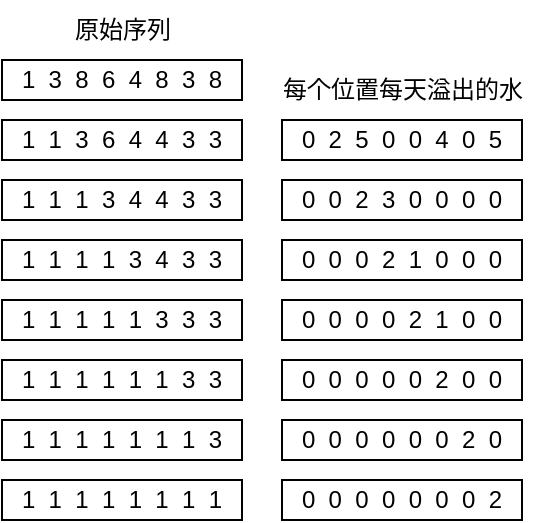 <mxfile version="23.1.5" type="github">
  <diagram name="第 1 页" id="8AAe-9eIYe4KhaY_EWbl">
    <mxGraphModel dx="508" dy="326" grid="1" gridSize="10" guides="1" tooltips="1" connect="1" arrows="1" fold="1" page="1" pageScale="1" pageWidth="827" pageHeight="1169" math="0" shadow="0">
      <root>
        <mxCell id="0" />
        <mxCell id="1" parent="0" />
        <mxCell id="sYwacuu2twhxnK27tJqt-1" value="1&amp;nbsp; 3&amp;nbsp; 8&amp;nbsp; 6&amp;nbsp; 4&amp;nbsp; 8&amp;nbsp; 3&amp;nbsp; 8" style="rounded=0;whiteSpace=wrap;html=1;" vertex="1" parent="1">
          <mxGeometry x="160" y="220" width="120" height="20" as="geometry" />
        </mxCell>
        <mxCell id="sYwacuu2twhxnK27tJqt-2" value="1&amp;nbsp; 1&amp;nbsp; 3&amp;nbsp; 6&amp;nbsp; 4&amp;nbsp; 4&amp;nbsp; 3&amp;nbsp; 3" style="rounded=0;whiteSpace=wrap;html=1;" vertex="1" parent="1">
          <mxGeometry x="160" y="250" width="120" height="20" as="geometry" />
        </mxCell>
        <mxCell id="sYwacuu2twhxnK27tJqt-3" value="1&amp;nbsp; 1&amp;nbsp; 1&amp;nbsp; 3&amp;nbsp; 4&amp;nbsp; 4&amp;nbsp; 3&amp;nbsp; 3" style="rounded=0;whiteSpace=wrap;html=1;" vertex="1" parent="1">
          <mxGeometry x="160" y="280" width="120" height="20" as="geometry" />
        </mxCell>
        <mxCell id="sYwacuu2twhxnK27tJqt-4" value="1&amp;nbsp; 1&amp;nbsp; 1&amp;nbsp; 1&amp;nbsp; 3&amp;nbsp; 4&amp;nbsp; 3&amp;nbsp; 3" style="rounded=0;whiteSpace=wrap;html=1;" vertex="1" parent="1">
          <mxGeometry x="160" y="310" width="120" height="20" as="geometry" />
        </mxCell>
        <mxCell id="sYwacuu2twhxnK27tJqt-5" value="1&amp;nbsp; 1&amp;nbsp; 1&amp;nbsp; 1&amp;nbsp; 1&amp;nbsp; 3&amp;nbsp; 3&amp;nbsp; 3" style="rounded=0;whiteSpace=wrap;html=1;" vertex="1" parent="1">
          <mxGeometry x="160" y="340" width="120" height="20" as="geometry" />
        </mxCell>
        <mxCell id="sYwacuu2twhxnK27tJqt-6" value="1&amp;nbsp; 1&amp;nbsp; 1&amp;nbsp; 1&amp;nbsp; 1&amp;nbsp; 1&amp;nbsp; 3&amp;nbsp; 3" style="rounded=0;whiteSpace=wrap;html=1;" vertex="1" parent="1">
          <mxGeometry x="160" y="370" width="120" height="20" as="geometry" />
        </mxCell>
        <mxCell id="sYwacuu2twhxnK27tJqt-7" value="1&amp;nbsp; 1&amp;nbsp; 1&amp;nbsp; 1&amp;nbsp; 1&amp;nbsp; 1&amp;nbsp; 1&amp;nbsp; 3" style="rounded=0;whiteSpace=wrap;html=1;" vertex="1" parent="1">
          <mxGeometry x="160" y="400" width="120" height="20" as="geometry" />
        </mxCell>
        <mxCell id="sYwacuu2twhxnK27tJqt-8" value="1&amp;nbsp; 1&amp;nbsp; 1&amp;nbsp; 1&amp;nbsp; 1&amp;nbsp; 1&amp;nbsp; 1&amp;nbsp; 1" style="rounded=0;whiteSpace=wrap;html=1;" vertex="1" parent="1">
          <mxGeometry x="160" y="430" width="120" height="20" as="geometry" />
        </mxCell>
        <mxCell id="sYwacuu2twhxnK27tJqt-10" value="0&amp;nbsp; 2&amp;nbsp; 5&amp;nbsp; 0&amp;nbsp; 0&amp;nbsp; 4&amp;nbsp; 0&amp;nbsp; 5" style="rounded=0;whiteSpace=wrap;html=1;" vertex="1" parent="1">
          <mxGeometry x="300" y="250" width="120" height="20" as="geometry" />
        </mxCell>
        <mxCell id="sYwacuu2twhxnK27tJqt-11" value="0&amp;nbsp; 0&amp;nbsp; 2&amp;nbsp; 3&amp;nbsp; 0&amp;nbsp; 0&amp;nbsp; 0&amp;nbsp; 0" style="rounded=0;whiteSpace=wrap;html=1;" vertex="1" parent="1">
          <mxGeometry x="300" y="280" width="120" height="20" as="geometry" />
        </mxCell>
        <mxCell id="sYwacuu2twhxnK27tJqt-12" value="0&amp;nbsp; 0&amp;nbsp; 0&amp;nbsp; 2&amp;nbsp; 1&amp;nbsp; 0&amp;nbsp; 0&amp;nbsp; 0" style="rounded=0;whiteSpace=wrap;html=1;" vertex="1" parent="1">
          <mxGeometry x="300" y="310" width="120" height="20" as="geometry" />
        </mxCell>
        <mxCell id="sYwacuu2twhxnK27tJqt-13" value="0&amp;nbsp; 0&amp;nbsp; 0&amp;nbsp; 0&amp;nbsp; 2&amp;nbsp; 1&amp;nbsp; 0&amp;nbsp; 0" style="rounded=0;whiteSpace=wrap;html=1;" vertex="1" parent="1">
          <mxGeometry x="300" y="340" width="120" height="20" as="geometry" />
        </mxCell>
        <mxCell id="sYwacuu2twhxnK27tJqt-14" value="0&amp;nbsp; 0&amp;nbsp; 0&amp;nbsp; 0&amp;nbsp; 0&amp;nbsp; 2&amp;nbsp; 0&amp;nbsp; 0" style="rounded=0;whiteSpace=wrap;html=1;" vertex="1" parent="1">
          <mxGeometry x="300" y="370" width="120" height="20" as="geometry" />
        </mxCell>
        <mxCell id="sYwacuu2twhxnK27tJqt-15" value="0&amp;nbsp; 0&amp;nbsp; 0&amp;nbsp; 0&amp;nbsp; 0&amp;nbsp; 0&amp;nbsp; 2&amp;nbsp; 0" style="rounded=0;whiteSpace=wrap;html=1;" vertex="1" parent="1">
          <mxGeometry x="300" y="400" width="120" height="20" as="geometry" />
        </mxCell>
        <mxCell id="sYwacuu2twhxnK27tJqt-16" value="0&amp;nbsp; 0&amp;nbsp; 0&amp;nbsp; 0&amp;nbsp; 0&amp;nbsp; 0&amp;nbsp; 0&amp;nbsp; 2" style="rounded=0;whiteSpace=wrap;html=1;" vertex="1" parent="1">
          <mxGeometry x="300" y="430" width="120" height="20" as="geometry" />
        </mxCell>
        <mxCell id="sYwacuu2twhxnK27tJqt-17" value="原始序列" style="text;html=1;align=center;verticalAlign=middle;resizable=0;points=[];autosize=1;strokeColor=none;fillColor=none;" vertex="1" parent="1">
          <mxGeometry x="185" y="190" width="70" height="30" as="geometry" />
        </mxCell>
        <mxCell id="sYwacuu2twhxnK27tJqt-18" value="每个位置每天溢出的水" style="text;html=1;align=center;verticalAlign=middle;resizable=0;points=[];autosize=1;strokeColor=none;fillColor=none;" vertex="1" parent="1">
          <mxGeometry x="290" y="220" width="140" height="30" as="geometry" />
        </mxCell>
      </root>
    </mxGraphModel>
  </diagram>
</mxfile>

